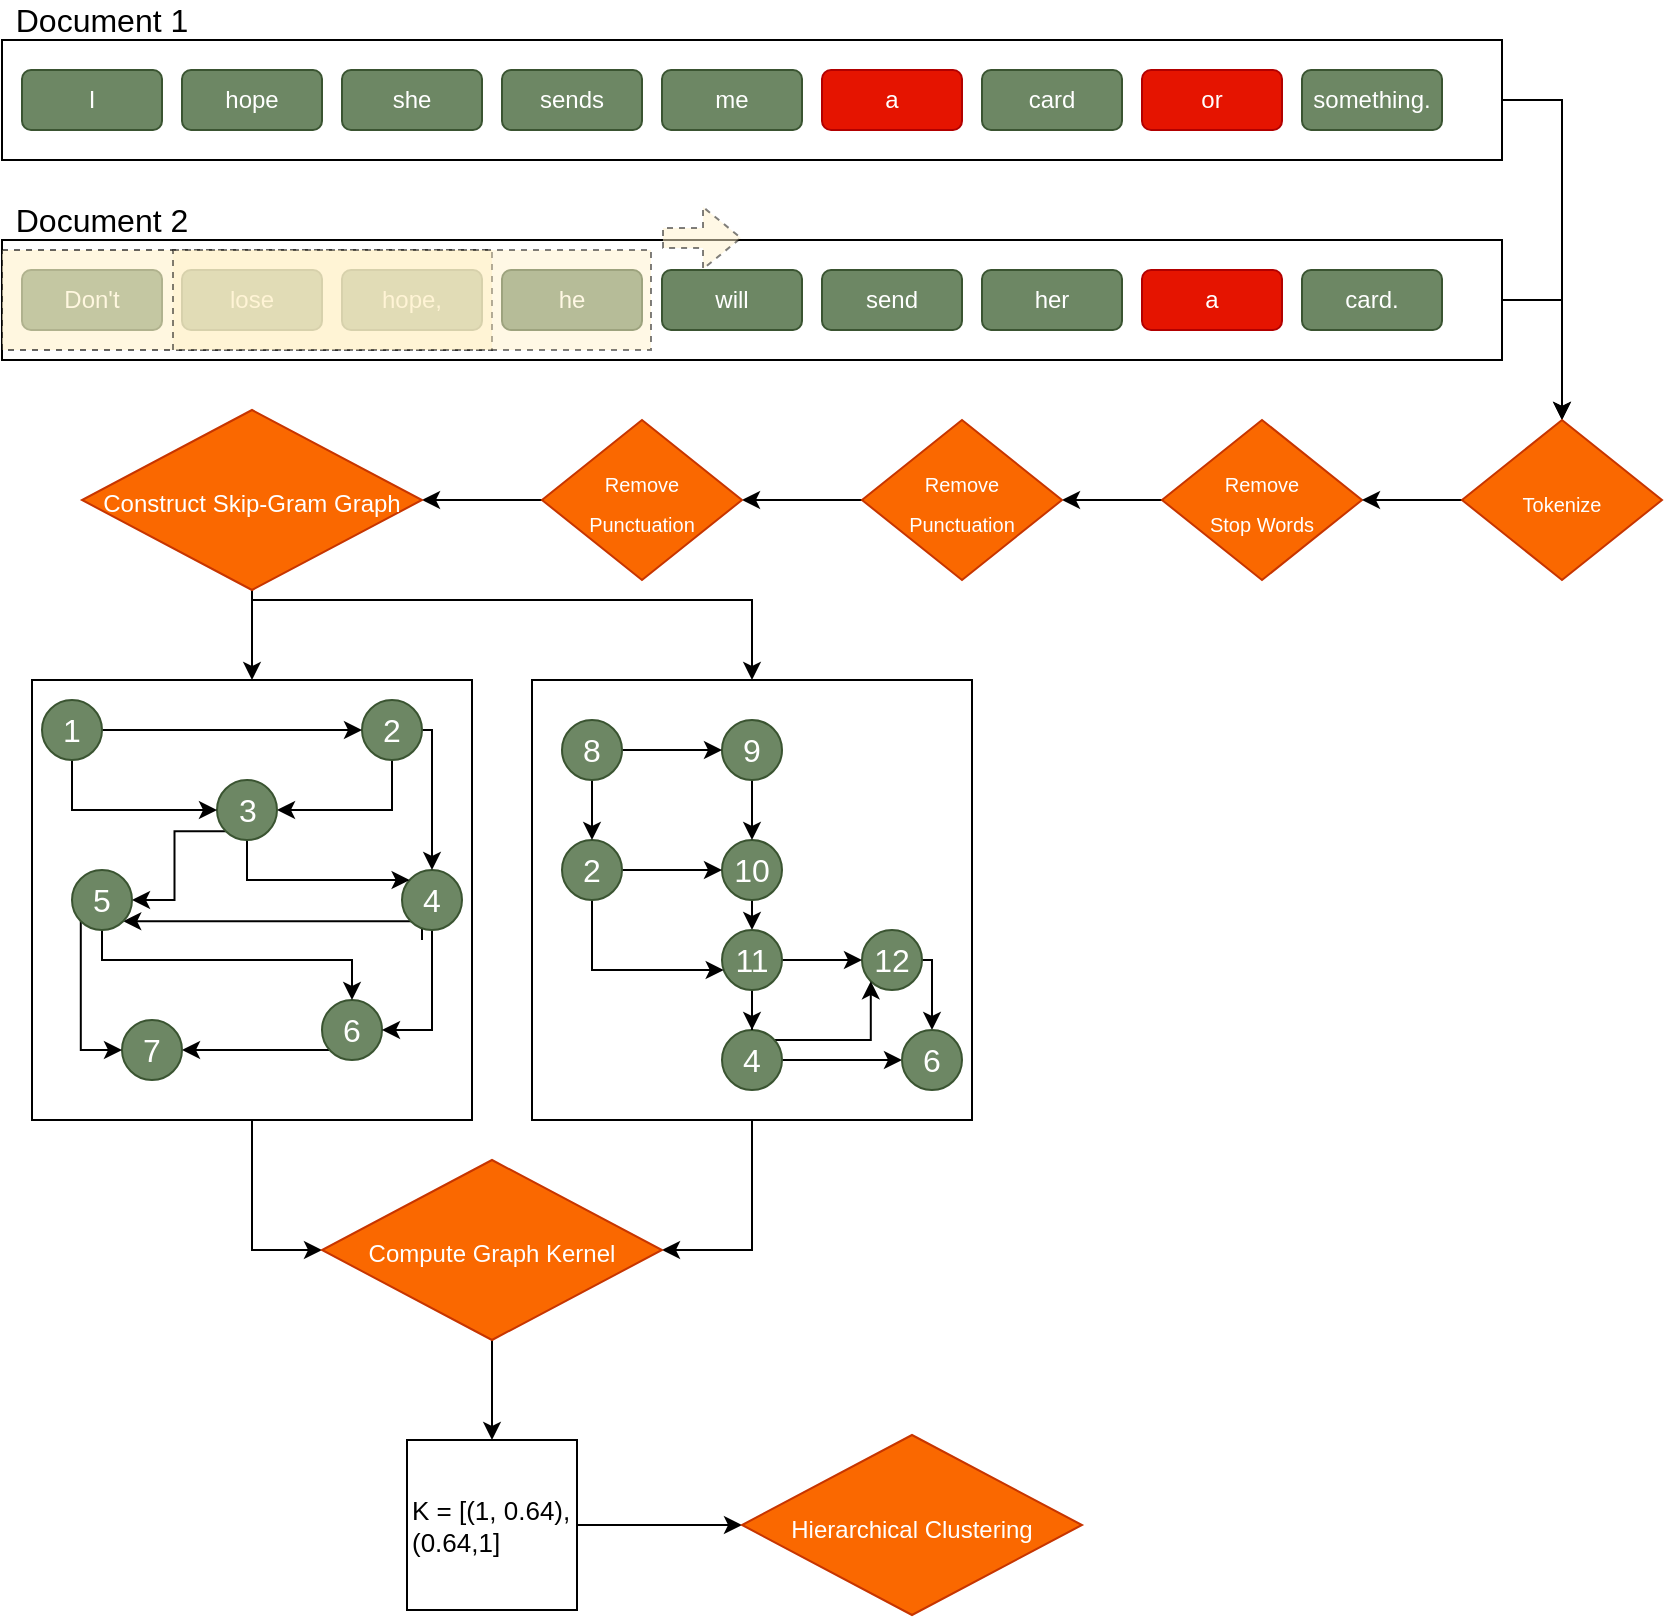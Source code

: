 <mxfile version="13.3.5" type="device"><diagram id="s9Dvb7KpRBQEU3lQ_AMU" name="Page-1"><mxGraphModel dx="946" dy="680" grid="1" gridSize="10" guides="1" tooltips="1" connect="1" arrows="1" fold="1" page="1" pageScale="1" pageWidth="850" pageHeight="1100" math="0" shadow="0"><root><mxCell id="0"/><mxCell id="1" parent="0"/><mxCell id="piRFOs3CILReGVTKmDGG-56" style="edgeStyle=orthogonalEdgeStyle;rounded=0;orthogonalLoop=1;jettySize=auto;html=1;fontSize=16;" edge="1" parent="1" source="piRFOs3CILReGVTKmDGG-1" target="piRFOs3CILReGVTKmDGG-55"><mxGeometry relative="1" as="geometry"><Array as="points"><mxPoint x="790" y="70"/></Array></mxGeometry></mxCell><mxCell id="piRFOs3CILReGVTKmDGG-1" value="" style="rounded=0;whiteSpace=wrap;html=1;" vertex="1" parent="1"><mxGeometry x="10" y="40" width="750" height="60" as="geometry"/></mxCell><mxCell id="piRFOs3CILReGVTKmDGG-3" value="I" style="rounded=1;whiteSpace=wrap;html=1;fillColor=#6d8764;strokeColor=#3A5431;fontColor=#ffffff;" vertex="1" parent="1"><mxGeometry x="20" y="55" width="70" height="30" as="geometry"/></mxCell><mxCell id="piRFOs3CILReGVTKmDGG-4" value="hope" style="rounded=1;whiteSpace=wrap;html=1;fillColor=#6d8764;strokeColor=#3A5431;fontColor=#ffffff;" vertex="1" parent="1"><mxGeometry x="100" y="55" width="70" height="30" as="geometry"/></mxCell><mxCell id="piRFOs3CILReGVTKmDGG-5" value="she" style="rounded=1;whiteSpace=wrap;html=1;fillColor=#6d8764;strokeColor=#3A5431;fontColor=#ffffff;" vertex="1" parent="1"><mxGeometry x="180" y="55" width="70" height="30" as="geometry"/></mxCell><mxCell id="piRFOs3CILReGVTKmDGG-6" value="sends" style="rounded=1;whiteSpace=wrap;html=1;fillColor=#6d8764;strokeColor=#3A5431;fontColor=#ffffff;" vertex="1" parent="1"><mxGeometry x="260" y="55" width="70" height="30" as="geometry"/></mxCell><mxCell id="piRFOs3CILReGVTKmDGG-7" value="me" style="rounded=1;whiteSpace=wrap;html=1;fillColor=#6d8764;strokeColor=#3A5431;fontColor=#ffffff;" vertex="1" parent="1"><mxGeometry x="340" y="55" width="70" height="30" as="geometry"/></mxCell><mxCell id="piRFOs3CILReGVTKmDGG-8" value="a" style="rounded=1;whiteSpace=wrap;html=1;fillColor=#e51400;strokeColor=#B20000;fontColor=#ffffff;" vertex="1" parent="1"><mxGeometry x="420" y="55" width="70" height="30" as="geometry"/></mxCell><mxCell id="piRFOs3CILReGVTKmDGG-9" value="card" style="rounded=1;whiteSpace=wrap;html=1;fillColor=#6d8764;strokeColor=#3A5431;fontColor=#ffffff;" vertex="1" parent="1"><mxGeometry x="500" y="55" width="70" height="30" as="geometry"/></mxCell><mxCell id="piRFOs3CILReGVTKmDGG-10" value="or" style="rounded=1;whiteSpace=wrap;html=1;fillColor=#e51400;strokeColor=#B20000;fontColor=#ffffff;" vertex="1" parent="1"><mxGeometry x="580" y="55" width="70" height="30" as="geometry"/></mxCell><mxCell id="piRFOs3CILReGVTKmDGG-11" value="something." style="rounded=1;whiteSpace=wrap;html=1;fillColor=#6d8764;strokeColor=#3A5431;fontColor=#ffffff;" vertex="1" parent="1"><mxGeometry x="660" y="55" width="70" height="30" as="geometry"/></mxCell><mxCell id="piRFOs3CILReGVTKmDGG-57" style="edgeStyle=orthogonalEdgeStyle;rounded=0;orthogonalLoop=1;jettySize=auto;html=1;entryX=0.5;entryY=0;entryDx=0;entryDy=0;fontSize=16;" edge="1" parent="1" source="piRFOs3CILReGVTKmDGG-12" target="piRFOs3CILReGVTKmDGG-55"><mxGeometry relative="1" as="geometry"><Array as="points"><mxPoint x="790" y="170"/></Array></mxGeometry></mxCell><mxCell id="piRFOs3CILReGVTKmDGG-12" value="" style="rounded=0;whiteSpace=wrap;html=1;" vertex="1" parent="1"><mxGeometry x="10" y="140" width="750" height="60" as="geometry"/></mxCell><mxCell id="piRFOs3CILReGVTKmDGG-13" value="Don't" style="rounded=1;whiteSpace=wrap;html=1;fillColor=#6d8764;strokeColor=#3A5431;fontColor=#ffffff;" vertex="1" parent="1"><mxGeometry x="20" y="155" width="70" height="30" as="geometry"/></mxCell><mxCell id="piRFOs3CILReGVTKmDGG-14" value="lose" style="rounded=1;whiteSpace=wrap;html=1;fillColor=#6d8764;strokeColor=#3A5431;fontColor=#ffffff;" vertex="1" parent="1"><mxGeometry x="100" y="155" width="70" height="30" as="geometry"/></mxCell><mxCell id="piRFOs3CILReGVTKmDGG-15" value="hope," style="rounded=1;whiteSpace=wrap;html=1;fillColor=#6d8764;strokeColor=#3A5431;fontColor=#ffffff;" vertex="1" parent="1"><mxGeometry x="180" y="155" width="70" height="30" as="geometry"/></mxCell><mxCell id="piRFOs3CILReGVTKmDGG-16" value="he" style="rounded=1;whiteSpace=wrap;html=1;fillColor=#6d8764;strokeColor=#3A5431;fontColor=#ffffff;" vertex="1" parent="1"><mxGeometry x="260" y="155" width="70" height="30" as="geometry"/></mxCell><mxCell id="piRFOs3CILReGVTKmDGG-17" value="will" style="rounded=1;whiteSpace=wrap;html=1;fillColor=#6d8764;strokeColor=#3A5431;fontColor=#ffffff;" vertex="1" parent="1"><mxGeometry x="340" y="155" width="70" height="30" as="geometry"/></mxCell><mxCell id="piRFOs3CILReGVTKmDGG-18" value="send" style="rounded=1;whiteSpace=wrap;html=1;fillColor=#6d8764;strokeColor=#3A5431;fontColor=#ffffff;" vertex="1" parent="1"><mxGeometry x="420" y="155" width="70" height="30" as="geometry"/></mxCell><mxCell id="piRFOs3CILReGVTKmDGG-19" value="her" style="rounded=1;whiteSpace=wrap;html=1;fillColor=#6d8764;strokeColor=#3A5431;fontColor=#ffffff;" vertex="1" parent="1"><mxGeometry x="500" y="155" width="70" height="30" as="geometry"/></mxCell><mxCell id="piRFOs3CILReGVTKmDGG-20" value="a" style="rounded=1;whiteSpace=wrap;html=1;fillColor=#e51400;strokeColor=#B20000;fontColor=#ffffff;" vertex="1" parent="1"><mxGeometry x="580" y="155" width="70" height="30" as="geometry"/></mxCell><mxCell id="piRFOs3CILReGVTKmDGG-21" value="card." style="rounded=1;whiteSpace=wrap;html=1;fillColor=#6d8764;strokeColor=#3A5431;fontColor=#ffffff;" vertex="1" parent="1"><mxGeometry x="660" y="155" width="70" height="30" as="geometry"/></mxCell><mxCell id="piRFOs3CILReGVTKmDGG-22" value="Document 1" style="text;html=1;strokeColor=none;fillColor=none;align=center;verticalAlign=middle;whiteSpace=wrap;rounded=0;fontSize=16;" vertex="1" parent="1"><mxGeometry x="10" y="20" width="100" height="20" as="geometry"/></mxCell><mxCell id="piRFOs3CILReGVTKmDGG-23" value="Document 2" style="text;html=1;strokeColor=none;fillColor=none;align=center;verticalAlign=middle;whiteSpace=wrap;rounded=0;fontSize=16;" vertex="1" parent="1"><mxGeometry x="10" y="120" width="100" height="20" as="geometry"/></mxCell><mxCell id="piRFOs3CILReGVTKmDGG-29" style="edgeStyle=orthogonalEdgeStyle;rounded=0;orthogonalLoop=1;jettySize=auto;html=1;fontSize=16;" edge="1" parent="1" source="piRFOs3CILReGVTKmDGG-25" target="piRFOs3CILReGVTKmDGG-26"><mxGeometry relative="1" as="geometry"/></mxCell><mxCell id="piRFOs3CILReGVTKmDGG-25" value="&lt;font size=&quot;1&quot;&gt;Remove&lt;br&gt;Stop Words&lt;br&gt;&lt;/font&gt;" style="rhombus;whiteSpace=wrap;html=1;fontSize=16;fillColor=#fa6800;strokeColor=#C73500;fontColor=#ffffff;" vertex="1" parent="1"><mxGeometry x="590" y="230" width="100" height="80" as="geometry"/></mxCell><mxCell id="piRFOs3CILReGVTKmDGG-30" style="edgeStyle=orthogonalEdgeStyle;rounded=0;orthogonalLoop=1;jettySize=auto;html=1;fontSize=16;" edge="1" parent="1" source="piRFOs3CILReGVTKmDGG-26" target="piRFOs3CILReGVTKmDGG-27"><mxGeometry relative="1" as="geometry"/></mxCell><mxCell id="piRFOs3CILReGVTKmDGG-26" value="&lt;font size=&quot;1&quot;&gt;Remove&lt;br&gt;Punctuation&lt;br&gt;&lt;/font&gt;" style="rhombus;whiteSpace=wrap;html=1;fontSize=16;fillColor=#fa6800;strokeColor=#C73500;fontColor=#ffffff;" vertex="1" parent="1"><mxGeometry x="440" y="230" width="100" height="80" as="geometry"/></mxCell><mxCell id="piRFOs3CILReGVTKmDGG-35" style="edgeStyle=orthogonalEdgeStyle;rounded=0;orthogonalLoop=1;jettySize=auto;html=1;fontSize=16;" edge="1" parent="1" source="piRFOs3CILReGVTKmDGG-27" target="piRFOs3CILReGVTKmDGG-34"><mxGeometry relative="1" as="geometry"/></mxCell><mxCell id="piRFOs3CILReGVTKmDGG-27" value="&lt;font size=&quot;1&quot;&gt;Remove&lt;br&gt;Punctuation&lt;br&gt;&lt;/font&gt;" style="rhombus;whiteSpace=wrap;html=1;fontSize=16;fillColor=#fa6800;strokeColor=#C73500;fontColor=#ffffff;" vertex="1" parent="1"><mxGeometry x="280" y="230" width="100" height="80" as="geometry"/></mxCell><mxCell id="piRFOs3CILReGVTKmDGG-60" style="edgeStyle=orthogonalEdgeStyle;rounded=0;orthogonalLoop=1;jettySize=auto;html=1;entryX=0.5;entryY=0;entryDx=0;entryDy=0;fontSize=16;" edge="1" parent="1" source="piRFOs3CILReGVTKmDGG-34" target="piRFOs3CILReGVTKmDGG-36"><mxGeometry relative="1" as="geometry"/></mxCell><mxCell id="piRFOs3CILReGVTKmDGG-61" style="edgeStyle=orthogonalEdgeStyle;rounded=0;orthogonalLoop=1;jettySize=auto;html=1;fontSize=16;" edge="1" parent="1" source="piRFOs3CILReGVTKmDGG-34" target="piRFOs3CILReGVTKmDGG-37"><mxGeometry relative="1" as="geometry"><Array as="points"><mxPoint x="135" y="320"/><mxPoint x="385" y="320"/></Array></mxGeometry></mxCell><mxCell id="piRFOs3CILReGVTKmDGG-34" value="&lt;font style=&quot;font-size: 12px&quot;&gt;Construct Skip-Gram Graph&lt;/font&gt;" style="rhombus;whiteSpace=wrap;html=1;fontSize=16;fillColor=#fa6800;strokeColor=#C73500;fontColor=#ffffff;" vertex="1" parent="1"><mxGeometry x="50" y="225" width="170" height="90" as="geometry"/></mxCell><mxCell id="piRFOs3CILReGVTKmDGG-105" style="edgeStyle=orthogonalEdgeStyle;rounded=0;orthogonalLoop=1;jettySize=auto;html=1;entryX=0;entryY=0.5;entryDx=0;entryDy=0;strokeColor=#000000;fontSize=13;" edge="1" parent="1" source="piRFOs3CILReGVTKmDGG-36" target="piRFOs3CILReGVTKmDGG-104"><mxGeometry relative="1" as="geometry"/></mxCell><mxCell id="piRFOs3CILReGVTKmDGG-36" value="" style="whiteSpace=wrap;html=1;aspect=fixed;fontSize=16;" vertex="1" parent="1"><mxGeometry x="25" y="360" width="220" height="220" as="geometry"/></mxCell><mxCell id="piRFOs3CILReGVTKmDGG-106" style="edgeStyle=orthogonalEdgeStyle;rounded=0;orthogonalLoop=1;jettySize=auto;html=1;entryX=1;entryY=0.5;entryDx=0;entryDy=0;fontSize=13;" edge="1" parent="1" source="piRFOs3CILReGVTKmDGG-37" target="piRFOs3CILReGVTKmDGG-104"><mxGeometry relative="1" as="geometry"/></mxCell><mxCell id="piRFOs3CILReGVTKmDGG-37" value="" style="whiteSpace=wrap;html=1;aspect=fixed;fontSize=16;" vertex="1" parent="1"><mxGeometry x="275" y="360" width="220" height="220" as="geometry"/></mxCell><mxCell id="piRFOs3CILReGVTKmDGG-98" style="edgeStyle=orthogonalEdgeStyle;rounded=0;orthogonalLoop=1;jettySize=auto;html=1;exitX=1;exitY=0.5;exitDx=0;exitDy=0;entryX=0.5;entryY=0;entryDx=0;entryDy=0;strokeColor=#000000;fontSize=16;" edge="1" parent="1" source="piRFOs3CILReGVTKmDGG-39" target="piRFOs3CILReGVTKmDGG-44"><mxGeometry relative="1" as="geometry"/></mxCell><mxCell id="piRFOs3CILReGVTKmDGG-39" value="12" style="ellipse;whiteSpace=wrap;html=1;aspect=fixed;fontSize=16;fillColor=#6d8764;strokeColor=#3A5431;fontColor=#ffffff;" vertex="1" parent="1"><mxGeometry x="440" y="485" width="30" height="30" as="geometry"/></mxCell><mxCell id="piRFOs3CILReGVTKmDGG-77" style="edgeStyle=orthogonalEdgeStyle;rounded=0;orthogonalLoop=1;jettySize=auto;html=1;entryX=1;entryY=0.5;entryDx=0;entryDy=0;strokeColor=#000000;fontSize=16;" edge="1" parent="1" source="piRFOs3CILReGVTKmDGG-41" target="piRFOs3CILReGVTKmDGG-49"><mxGeometry relative="1" as="geometry"><Array as="points"><mxPoint x="130" y="545"/></Array></mxGeometry></mxCell><mxCell id="piRFOs3CILReGVTKmDGG-41" value="6" style="ellipse;whiteSpace=wrap;html=1;aspect=fixed;fontSize=16;fillColor=#6d8764;strokeColor=#3A5431;fontColor=#ffffff;" vertex="1" parent="1"><mxGeometry x="170" y="520" width="30" height="30" as="geometry"/></mxCell><mxCell id="piRFOs3CILReGVTKmDGG-91" style="edgeStyle=orthogonalEdgeStyle;rounded=0;orthogonalLoop=1;jettySize=auto;html=1;exitX=0.5;exitY=1;exitDx=0;exitDy=0;entryX=0.5;entryY=0;entryDx=0;entryDy=0;strokeColor=#000000;fontSize=16;" edge="1" parent="1" source="piRFOs3CILReGVTKmDGG-42" target="piRFOs3CILReGVTKmDGG-45"><mxGeometry relative="1" as="geometry"/></mxCell><mxCell id="piRFOs3CILReGVTKmDGG-42" value="10" style="ellipse;whiteSpace=wrap;html=1;aspect=fixed;fontSize=16;fillColor=#6d8764;strokeColor=#3A5431;fontColor=#ffffff;" vertex="1" parent="1"><mxGeometry x="370" y="440" width="30" height="30" as="geometry"/></mxCell><mxCell id="piRFOs3CILReGVTKmDGG-97" style="edgeStyle=orthogonalEdgeStyle;rounded=0;orthogonalLoop=1;jettySize=auto;html=1;entryX=0;entryY=1;entryDx=0;entryDy=0;strokeColor=#000000;fontSize=16;" edge="1" parent="1" source="piRFOs3CILReGVTKmDGG-43" target="piRFOs3CILReGVTKmDGG-39"><mxGeometry relative="1" as="geometry"><Array as="points"><mxPoint x="444" y="540"/></Array></mxGeometry></mxCell><mxCell id="piRFOs3CILReGVTKmDGG-99" style="edgeStyle=orthogonalEdgeStyle;rounded=0;orthogonalLoop=1;jettySize=auto;html=1;strokeColor=#000000;fontSize=16;" edge="1" parent="1" source="piRFOs3CILReGVTKmDGG-43" target="piRFOs3CILReGVTKmDGG-44"><mxGeometry relative="1" as="geometry"/></mxCell><mxCell id="piRFOs3CILReGVTKmDGG-43" value="4" style="ellipse;whiteSpace=wrap;html=1;aspect=fixed;fontSize=16;fillColor=#6d8764;strokeColor=#3A5431;fontColor=#ffffff;" vertex="1" parent="1"><mxGeometry x="370" y="535" width="30" height="30" as="geometry"/></mxCell><mxCell id="piRFOs3CILReGVTKmDGG-44" value="6" style="ellipse;whiteSpace=wrap;html=1;aspect=fixed;fontSize=16;fillColor=#6d8764;strokeColor=#3A5431;fontColor=#ffffff;" vertex="1" parent="1"><mxGeometry x="460" y="535" width="30" height="30" as="geometry"/></mxCell><mxCell id="piRFOs3CILReGVTKmDGG-92" style="edgeStyle=orthogonalEdgeStyle;rounded=0;orthogonalLoop=1;jettySize=auto;html=1;strokeColor=#000000;fontSize=16;" edge="1" parent="1" source="piRFOs3CILReGVTKmDGG-45" target="piRFOs3CILReGVTKmDGG-43"><mxGeometry relative="1" as="geometry"/></mxCell><mxCell id="piRFOs3CILReGVTKmDGG-93" style="edgeStyle=orthogonalEdgeStyle;rounded=0;orthogonalLoop=1;jettySize=auto;html=1;strokeColor=#000000;fontSize=16;" edge="1" parent="1" source="piRFOs3CILReGVTKmDGG-45" target="piRFOs3CILReGVTKmDGG-39"><mxGeometry relative="1" as="geometry"/></mxCell><mxCell id="piRFOs3CILReGVTKmDGG-45" value="11" style="ellipse;whiteSpace=wrap;html=1;aspect=fixed;fontSize=16;fillColor=#6d8764;strokeColor=#3A5431;fontColor=#ffffff;" vertex="1" parent="1"><mxGeometry x="370" y="485" width="30" height="30" as="geometry"/></mxCell><mxCell id="piRFOs3CILReGVTKmDGG-85" style="edgeStyle=orthogonalEdgeStyle;rounded=0;orthogonalLoop=1;jettySize=auto;html=1;entryX=0;entryY=0.5;entryDx=0;entryDy=0;strokeColor=#000000;fontSize=16;" edge="1" parent="1" source="piRFOs3CILReGVTKmDGG-46" target="piRFOs3CILReGVTKmDGG-42"><mxGeometry relative="1" as="geometry"/></mxCell><mxCell id="piRFOs3CILReGVTKmDGG-86" style="edgeStyle=orthogonalEdgeStyle;rounded=0;orthogonalLoop=1;jettySize=auto;html=1;strokeColor=#000000;fontSize=16;" edge="1" parent="1" source="piRFOs3CILReGVTKmDGG-46" target="piRFOs3CILReGVTKmDGG-45"><mxGeometry relative="1" as="geometry"><Array as="points"><mxPoint x="305" y="505"/></Array></mxGeometry></mxCell><mxCell id="piRFOs3CILReGVTKmDGG-46" value="2" style="ellipse;whiteSpace=wrap;html=1;aspect=fixed;fontSize=16;fillColor=#6d8764;strokeColor=#3A5431;fontColor=#ffffff;" vertex="1" parent="1"><mxGeometry x="290" y="440" width="30" height="30" as="geometry"/></mxCell><mxCell id="piRFOs3CILReGVTKmDGG-84" style="edgeStyle=orthogonalEdgeStyle;rounded=0;orthogonalLoop=1;jettySize=auto;html=1;strokeColor=#000000;fontSize=16;" edge="1" parent="1" source="piRFOs3CILReGVTKmDGG-47" target="piRFOs3CILReGVTKmDGG-42"><mxGeometry relative="1" as="geometry"/></mxCell><mxCell id="piRFOs3CILReGVTKmDGG-47" value="9" style="ellipse;whiteSpace=wrap;html=1;aspect=fixed;fontSize=16;fillColor=#6d8764;strokeColor=#3A5431;fontColor=#ffffff;" vertex="1" parent="1"><mxGeometry x="370" y="380" width="30" height="30" as="geometry"/></mxCell><mxCell id="piRFOs3CILReGVTKmDGG-49" value="7" style="ellipse;whiteSpace=wrap;html=1;aspect=fixed;fontSize=16;fillColor=#6d8764;strokeColor=#3A5431;fontColor=#ffffff;" vertex="1" parent="1"><mxGeometry x="70" y="530" width="30" height="30" as="geometry"/></mxCell><mxCell id="piRFOs3CILReGVTKmDGG-73" style="edgeStyle=orthogonalEdgeStyle;rounded=0;orthogonalLoop=1;jettySize=auto;html=1;entryX=1;entryY=1;entryDx=0;entryDy=0;strokeColor=#000000;fontSize=16;" edge="1" parent="1" source="piRFOs3CILReGVTKmDGG-50" target="piRFOs3CILReGVTKmDGG-54"><mxGeometry relative="1" as="geometry"><Array as="points"><mxPoint x="220" y="490"/><mxPoint x="220" y="490"/></Array></mxGeometry></mxCell><mxCell id="piRFOs3CILReGVTKmDGG-74" style="edgeStyle=orthogonalEdgeStyle;rounded=0;orthogonalLoop=1;jettySize=auto;html=1;entryX=1;entryY=0.5;entryDx=0;entryDy=0;strokeColor=#000000;fontSize=16;" edge="1" parent="1" source="piRFOs3CILReGVTKmDGG-50" target="piRFOs3CILReGVTKmDGG-41"><mxGeometry relative="1" as="geometry"><Array as="points"><mxPoint x="225" y="535"/></Array></mxGeometry></mxCell><mxCell id="piRFOs3CILReGVTKmDGG-50" value="4" style="ellipse;whiteSpace=wrap;html=1;aspect=fixed;fontSize=16;fillColor=#6d8764;strokeColor=#3A5431;fontColor=#ffffff;" vertex="1" parent="1"><mxGeometry x="210" y="455" width="30" height="30" as="geometry"/></mxCell><mxCell id="piRFOs3CILReGVTKmDGG-69" style="edgeStyle=orthogonalEdgeStyle;rounded=0;orthogonalLoop=1;jettySize=auto;html=1;entryX=1;entryY=0.5;entryDx=0;entryDy=0;strokeColor=#000000;fontSize=16;" edge="1" parent="1" source="piRFOs3CILReGVTKmDGG-51" target="piRFOs3CILReGVTKmDGG-52"><mxGeometry relative="1" as="geometry"><Array as="points"><mxPoint x="205" y="425"/></Array></mxGeometry></mxCell><mxCell id="piRFOs3CILReGVTKmDGG-70" style="edgeStyle=orthogonalEdgeStyle;rounded=0;orthogonalLoop=1;jettySize=auto;html=1;strokeColor=#000000;fontSize=16;" edge="1" parent="1" source="piRFOs3CILReGVTKmDGG-51" target="piRFOs3CILReGVTKmDGG-50"><mxGeometry relative="1" as="geometry"><Array as="points"><mxPoint x="225" y="385"/></Array></mxGeometry></mxCell><mxCell id="piRFOs3CILReGVTKmDGG-51" value="2" style="ellipse;whiteSpace=wrap;html=1;aspect=fixed;fontSize=16;fillColor=#6d8764;strokeColor=#3A5431;fontColor=#ffffff;" vertex="1" parent="1"><mxGeometry x="190" y="370" width="30" height="30" as="geometry"/></mxCell><mxCell id="piRFOs3CILReGVTKmDGG-71" style="edgeStyle=orthogonalEdgeStyle;rounded=0;orthogonalLoop=1;jettySize=auto;html=1;strokeColor=#000000;fontSize=16;" edge="1" parent="1" source="piRFOs3CILReGVTKmDGG-52" target="piRFOs3CILReGVTKmDGG-50"><mxGeometry relative="1" as="geometry"><Array as="points"><mxPoint x="133" y="460"/></Array></mxGeometry></mxCell><mxCell id="piRFOs3CILReGVTKmDGG-72" style="edgeStyle=orthogonalEdgeStyle;rounded=0;orthogonalLoop=1;jettySize=auto;html=1;exitX=0;exitY=1;exitDx=0;exitDy=0;entryX=1;entryY=0.5;entryDx=0;entryDy=0;strokeColor=#000000;fontSize=16;" edge="1" parent="1" source="piRFOs3CILReGVTKmDGG-52" target="piRFOs3CILReGVTKmDGG-54"><mxGeometry relative="1" as="geometry"/></mxCell><mxCell id="piRFOs3CILReGVTKmDGG-52" value="3" style="ellipse;whiteSpace=wrap;html=1;aspect=fixed;fontSize=16;fillColor=#6d8764;strokeColor=#3A5431;fontColor=#ffffff;" vertex="1" parent="1"><mxGeometry x="117.5" y="410" width="30" height="30" as="geometry"/></mxCell><mxCell id="piRFOs3CILReGVTKmDGG-67" style="edgeStyle=orthogonalEdgeStyle;rounded=0;orthogonalLoop=1;jettySize=auto;html=1;fontSize=16;" edge="1" parent="1" source="piRFOs3CILReGVTKmDGG-53" target="piRFOs3CILReGVTKmDGG-51"><mxGeometry relative="1" as="geometry"/></mxCell><mxCell id="piRFOs3CILReGVTKmDGG-68" style="edgeStyle=orthogonalEdgeStyle;rounded=0;orthogonalLoop=1;jettySize=auto;html=1;exitX=1;exitY=1;exitDx=0;exitDy=0;entryX=0;entryY=0.5;entryDx=0;entryDy=0;strokeColor=#000000;fontSize=16;" edge="1" parent="1" source="piRFOs3CILReGVTKmDGG-53" target="piRFOs3CILReGVTKmDGG-52"><mxGeometry relative="1" as="geometry"><Array as="points"><mxPoint x="45" y="396"/><mxPoint x="45" y="425"/></Array></mxGeometry></mxCell><mxCell id="piRFOs3CILReGVTKmDGG-53" value="1" style="ellipse;whiteSpace=wrap;html=1;aspect=fixed;fontSize=16;fillColor=#6d8764;strokeColor=#3A5431;fontColor=#ffffff;" vertex="1" parent="1"><mxGeometry x="30" y="370" width="30" height="30" as="geometry"/></mxCell><mxCell id="piRFOs3CILReGVTKmDGG-75" style="edgeStyle=orthogonalEdgeStyle;rounded=0;orthogonalLoop=1;jettySize=auto;html=1;strokeColor=#000000;fontSize=16;" edge="1" parent="1" source="piRFOs3CILReGVTKmDGG-54" target="piRFOs3CILReGVTKmDGG-41"><mxGeometry relative="1" as="geometry"><Array as="points"><mxPoint x="60" y="500"/><mxPoint x="185" y="500"/></Array></mxGeometry></mxCell><mxCell id="piRFOs3CILReGVTKmDGG-76" style="edgeStyle=orthogonalEdgeStyle;rounded=0;orthogonalLoop=1;jettySize=auto;html=1;exitX=0;exitY=1;exitDx=0;exitDy=0;entryX=0;entryY=0.5;entryDx=0;entryDy=0;strokeColor=#000000;fontSize=16;" edge="1" parent="1" source="piRFOs3CILReGVTKmDGG-54" target="piRFOs3CILReGVTKmDGG-49"><mxGeometry relative="1" as="geometry"/></mxCell><mxCell id="piRFOs3CILReGVTKmDGG-54" value="5" style="ellipse;whiteSpace=wrap;html=1;aspect=fixed;fontSize=16;fillColor=#6d8764;strokeColor=#3A5431;fontColor=#ffffff;" vertex="1" parent="1"><mxGeometry x="45" y="455" width="30" height="30" as="geometry"/></mxCell><mxCell id="piRFOs3CILReGVTKmDGG-58" style="edgeStyle=orthogonalEdgeStyle;rounded=0;orthogonalLoop=1;jettySize=auto;html=1;fontSize=16;" edge="1" parent="1" source="piRFOs3CILReGVTKmDGG-55" target="piRFOs3CILReGVTKmDGG-25"><mxGeometry relative="1" as="geometry"/></mxCell><mxCell id="piRFOs3CILReGVTKmDGG-55" value="&lt;font size=&quot;1&quot;&gt;Tokenize&lt;br&gt;&lt;/font&gt;" style="rhombus;whiteSpace=wrap;html=1;fontSize=16;fillColor=#fa6800;strokeColor=#C73500;fontColor=#ffffff;" vertex="1" parent="1"><mxGeometry x="740" y="230" width="100" height="80" as="geometry"/></mxCell><mxCell id="piRFOs3CILReGVTKmDGG-62" value="" style="rounded=0;whiteSpace=wrap;html=1;fontSize=16;fillColor=#fff2cc;opacity=60;dashed=1;" vertex="1" parent="1"><mxGeometry x="10" y="145" width="245" height="50" as="geometry"/></mxCell><mxCell id="piRFOs3CILReGVTKmDGG-63" value="" style="rounded=0;whiteSpace=wrap;html=1;fontSize=16;fillColor=#fff2cc;opacity=50;dashed=1;" vertex="1" parent="1"><mxGeometry x="95.5" y="145" width="239" height="50" as="geometry"/></mxCell><mxCell id="piRFOs3CILReGVTKmDGG-65" value="" style="endArrow=classic;html=1;fontSize=16;shape=flexArrow;fillColor=#fff2cc;opacity=50;dashed=1;" edge="1" parent="1"><mxGeometry width="50" height="50" relative="1" as="geometry"><mxPoint x="340" y="139" as="sourcePoint"/><mxPoint x="380" y="139" as="targetPoint"/></mxGeometry></mxCell><mxCell id="piRFOs3CILReGVTKmDGG-82" style="edgeStyle=orthogonalEdgeStyle;rounded=0;orthogonalLoop=1;jettySize=auto;html=1;entryX=0;entryY=0.5;entryDx=0;entryDy=0;strokeColor=#000000;fontSize=16;" edge="1" parent="1" source="piRFOs3CILReGVTKmDGG-81" target="piRFOs3CILReGVTKmDGG-47"><mxGeometry relative="1" as="geometry"/></mxCell><mxCell id="piRFOs3CILReGVTKmDGG-83" style="edgeStyle=orthogonalEdgeStyle;rounded=0;orthogonalLoop=1;jettySize=auto;html=1;strokeColor=#000000;fontSize=16;" edge="1" parent="1" source="piRFOs3CILReGVTKmDGG-81" target="piRFOs3CILReGVTKmDGG-46"><mxGeometry relative="1" as="geometry"/></mxCell><mxCell id="piRFOs3CILReGVTKmDGG-81" value="8" style="ellipse;whiteSpace=wrap;html=1;aspect=fixed;fontSize=16;fillColor=#6d8764;strokeColor=#3A5431;fontColor=#ffffff;" vertex="1" parent="1"><mxGeometry x="290" y="380" width="30" height="30" as="geometry"/></mxCell><mxCell id="piRFOs3CILReGVTKmDGG-108" style="edgeStyle=orthogonalEdgeStyle;rounded=0;orthogonalLoop=1;jettySize=auto;html=1;strokeColor=#000000;fontSize=13;" edge="1" parent="1" source="piRFOs3CILReGVTKmDGG-104" target="piRFOs3CILReGVTKmDGG-107"><mxGeometry relative="1" as="geometry"/></mxCell><mxCell id="piRFOs3CILReGVTKmDGG-104" value="&lt;font style=&quot;font-size: 12px&quot;&gt;Compute Graph Kernel&lt;/font&gt;" style="rhombus;whiteSpace=wrap;html=1;fontSize=16;fillColor=#fa6800;strokeColor=#C73500;fontColor=#ffffff;" vertex="1" parent="1"><mxGeometry x="170" y="600" width="170" height="90" as="geometry"/></mxCell><mxCell id="piRFOs3CILReGVTKmDGG-111" style="edgeStyle=orthogonalEdgeStyle;rounded=0;orthogonalLoop=1;jettySize=auto;html=1;strokeColor=#000000;fontSize=13;" edge="1" parent="1" source="piRFOs3CILReGVTKmDGG-107" target="piRFOs3CILReGVTKmDGG-110"><mxGeometry relative="1" as="geometry"/></mxCell><mxCell id="piRFOs3CILReGVTKmDGG-107" value="K = [(1, 0.64),(0.64,1]" style="whiteSpace=wrap;html=1;aspect=fixed;fontSize=13;align=left;" vertex="1" parent="1"><mxGeometry x="212.5" y="740" width="85" height="85" as="geometry"/></mxCell><mxCell id="piRFOs3CILReGVTKmDGG-110" value="&lt;font style=&quot;font-size: 12px&quot;&gt;Hierarchical Clustering&lt;/font&gt;" style="rhombus;whiteSpace=wrap;html=1;fontSize=16;fillColor=#fa6800;strokeColor=#C73500;fontColor=#ffffff;" vertex="1" parent="1"><mxGeometry x="380" y="737.5" width="170" height="90" as="geometry"/></mxCell></root></mxGraphModel></diagram></mxfile>